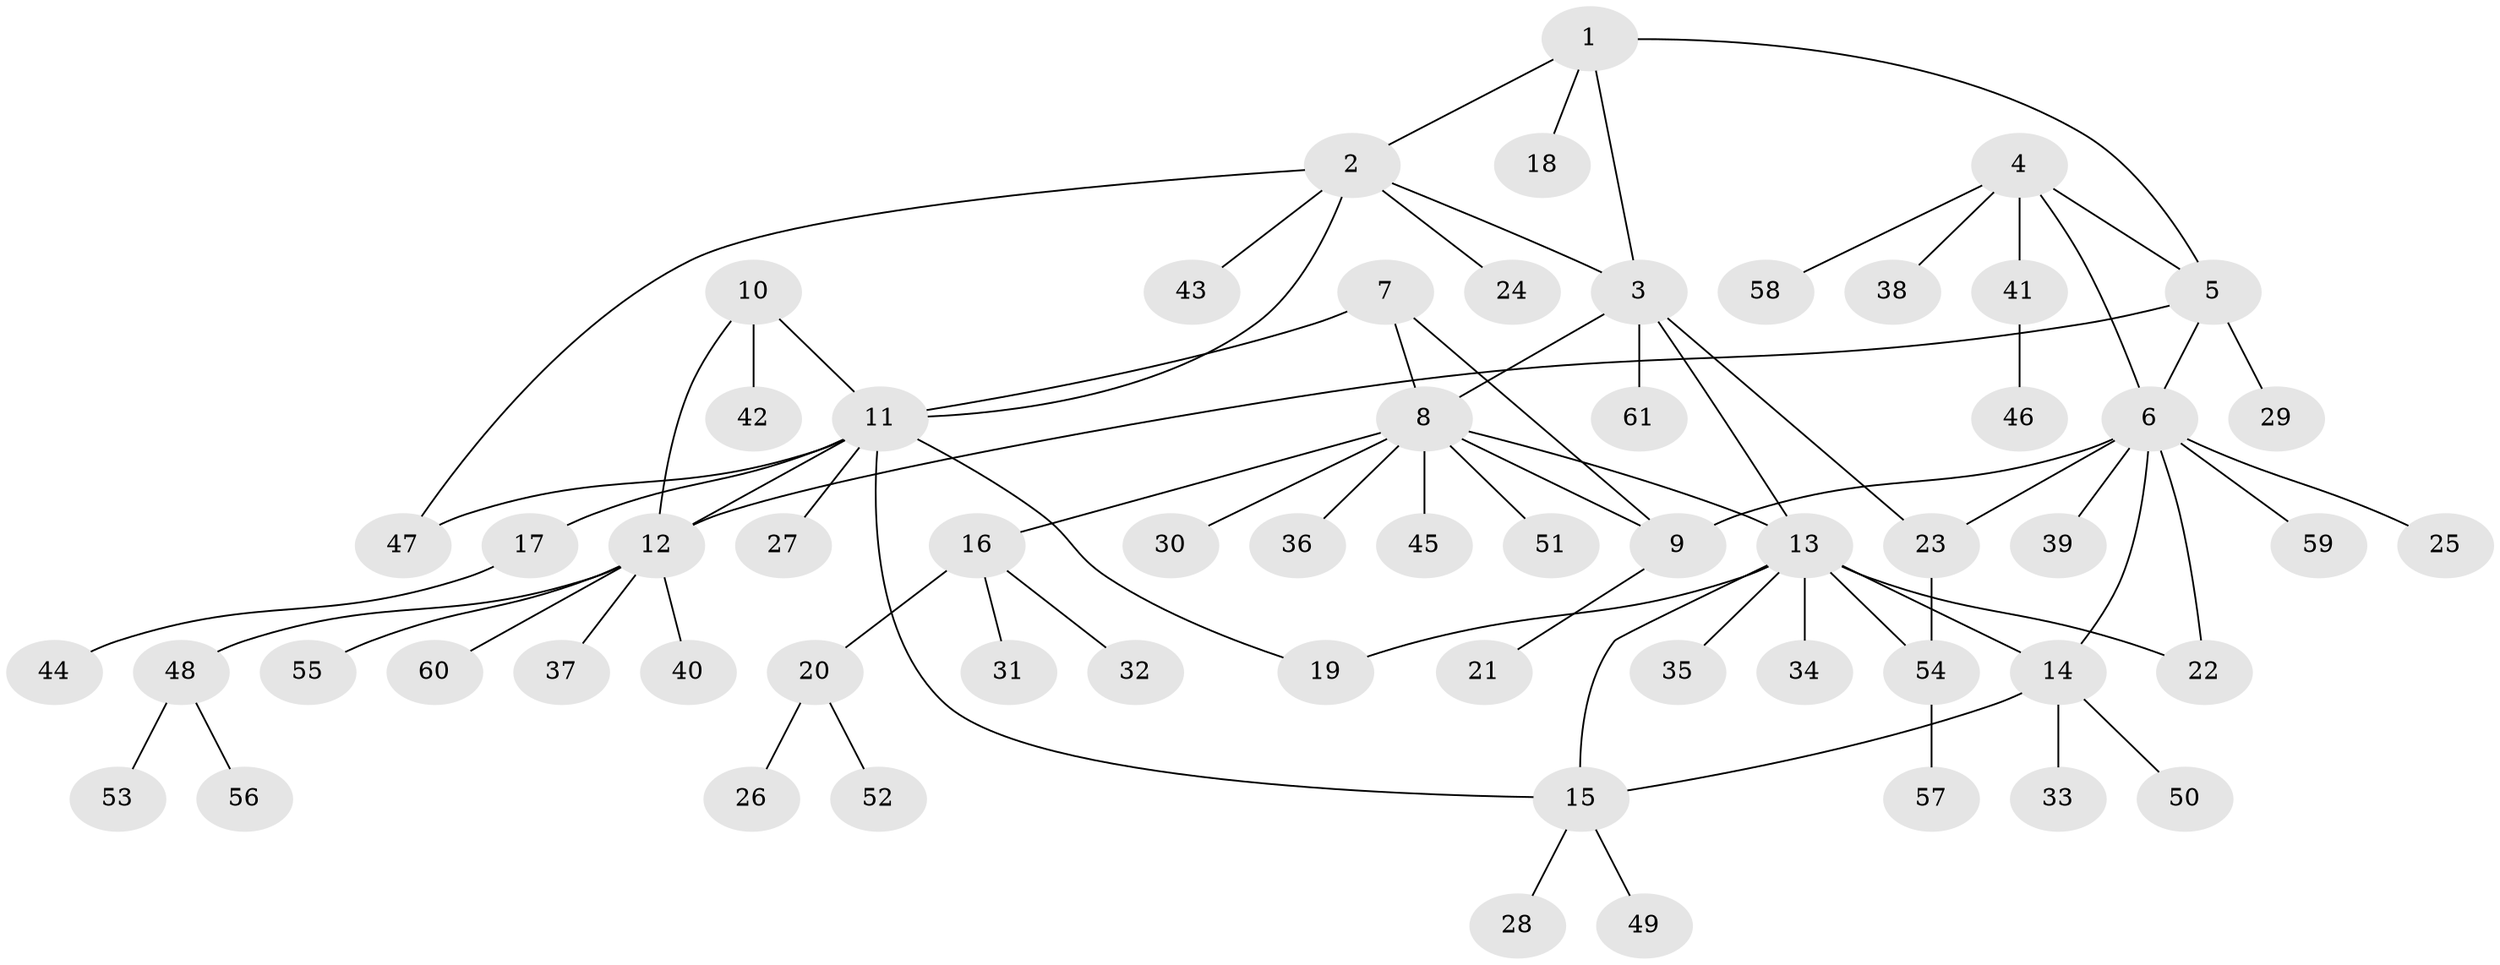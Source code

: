 // coarse degree distribution, {3: 0.044444444444444446, 4: 0.1111111111111111, 11: 0.044444444444444446, 5: 0.022222222222222223, 8: 0.044444444444444446, 6: 0.022222222222222223, 2: 0.1111111111111111, 1: 0.6}
// Generated by graph-tools (version 1.1) at 2025/24/03/03/25 07:24:13]
// undirected, 61 vertices, 76 edges
graph export_dot {
graph [start="1"]
  node [color=gray90,style=filled];
  1;
  2;
  3;
  4;
  5;
  6;
  7;
  8;
  9;
  10;
  11;
  12;
  13;
  14;
  15;
  16;
  17;
  18;
  19;
  20;
  21;
  22;
  23;
  24;
  25;
  26;
  27;
  28;
  29;
  30;
  31;
  32;
  33;
  34;
  35;
  36;
  37;
  38;
  39;
  40;
  41;
  42;
  43;
  44;
  45;
  46;
  47;
  48;
  49;
  50;
  51;
  52;
  53;
  54;
  55;
  56;
  57;
  58;
  59;
  60;
  61;
  1 -- 2;
  1 -- 3;
  1 -- 5;
  1 -- 18;
  2 -- 3;
  2 -- 11;
  2 -- 24;
  2 -- 43;
  2 -- 47;
  3 -- 8;
  3 -- 13;
  3 -- 23;
  3 -- 61;
  4 -- 5;
  4 -- 6;
  4 -- 38;
  4 -- 41;
  4 -- 58;
  5 -- 6;
  5 -- 12;
  5 -- 29;
  6 -- 9;
  6 -- 14;
  6 -- 22;
  6 -- 23;
  6 -- 25;
  6 -- 39;
  6 -- 59;
  7 -- 8;
  7 -- 9;
  7 -- 11;
  8 -- 9;
  8 -- 13;
  8 -- 16;
  8 -- 30;
  8 -- 36;
  8 -- 45;
  8 -- 51;
  9 -- 21;
  10 -- 11;
  10 -- 12;
  10 -- 42;
  11 -- 12;
  11 -- 15;
  11 -- 17;
  11 -- 19;
  11 -- 27;
  11 -- 47;
  12 -- 37;
  12 -- 40;
  12 -- 48;
  12 -- 55;
  12 -- 60;
  13 -- 14;
  13 -- 15;
  13 -- 19;
  13 -- 22;
  13 -- 34;
  13 -- 35;
  13 -- 54;
  14 -- 15;
  14 -- 33;
  14 -- 50;
  15 -- 28;
  15 -- 49;
  16 -- 20;
  16 -- 31;
  16 -- 32;
  17 -- 44;
  20 -- 26;
  20 -- 52;
  23 -- 54;
  41 -- 46;
  48 -- 53;
  48 -- 56;
  54 -- 57;
}
